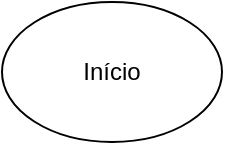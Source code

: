 <mxfile version="26.2.14">
  <diagram name="Page-1" id="KZwPjJlJEItU5B-ZWHKW">
    <mxGraphModel dx="1426" dy="793" grid="1" gridSize="10" guides="1" tooltips="1" connect="1" arrows="1" fold="1" page="1" pageScale="1" pageWidth="850" pageHeight="1100" math="0" shadow="0">
      <root>
        <mxCell id="0" />
        <mxCell id="1" parent="0" />
        <mxCell id="NCrHFk4yvsV7NrmXm9y4-1" value="Início" style="ellipse;whiteSpace=wrap;html=1;" vertex="1" parent="1">
          <mxGeometry x="70" y="70" width="110" height="70" as="geometry" />
        </mxCell>
      </root>
    </mxGraphModel>
  </diagram>
</mxfile>
